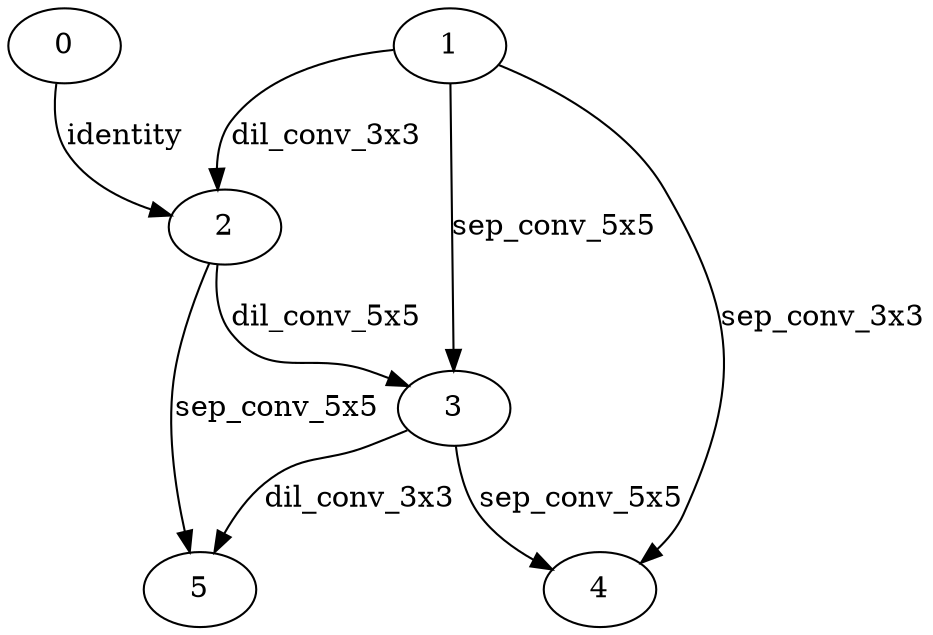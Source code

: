 digraph reduction_cell_14 {
	0 -> 2 [label=identity]
	1 -> 2 [label=dil_conv_3x3]
	1 -> 3 [label=sep_conv_5x5]
	2 -> 3 [label=dil_conv_5x5]
	1 -> 4 [label=sep_conv_3x3]
	3 -> 4 [label=sep_conv_5x5]
	2 -> 5 [label=sep_conv_5x5]
	3 -> 5 [label=dil_conv_3x3]
}

